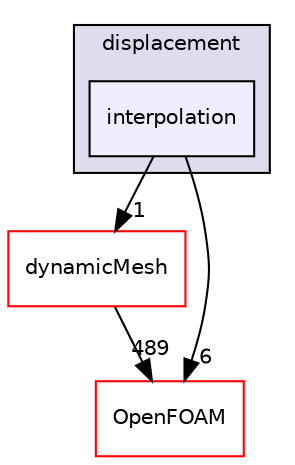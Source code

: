 digraph "src/fvMotionSolver/fvMotionSolvers/displacement/interpolation" {
  bgcolor=transparent;
  compound=true
  node [ fontsize="10", fontname="Helvetica"];
  edge [ labelfontsize="10", labelfontname="Helvetica"];
  subgraph clusterdir_6a2ca20b7e249992f3025a0ff36004ca {
    graph [ bgcolor="#ddddee", pencolor="black", label="displacement" fontname="Helvetica", fontsize="10", URL="dir_6a2ca20b7e249992f3025a0ff36004ca.html"]
  dir_47c76af5b7e97029b679043b5dd3b7fb [shape=box, label="interpolation", style="filled", fillcolor="#eeeeff", pencolor="black", URL="dir_47c76af5b7e97029b679043b5dd3b7fb.html"];
  }
  dir_63742796c427c97a292c80f7db71da36 [shape=box label="dynamicMesh" color="red" URL="dir_63742796c427c97a292c80f7db71da36.html"];
  dir_c5473ff19b20e6ec4dfe5c310b3778a8 [shape=box label="OpenFOAM" color="red" URL="dir_c5473ff19b20e6ec4dfe5c310b3778a8.html"];
  dir_63742796c427c97a292c80f7db71da36->dir_c5473ff19b20e6ec4dfe5c310b3778a8 [headlabel="489", labeldistance=1.5 headhref="dir_000803_001898.html"];
  dir_47c76af5b7e97029b679043b5dd3b7fb->dir_63742796c427c97a292c80f7db71da36 [headlabel="1", labeldistance=1.5 headhref="dir_001283_000803.html"];
  dir_47c76af5b7e97029b679043b5dd3b7fb->dir_c5473ff19b20e6ec4dfe5c310b3778a8 [headlabel="6", labeldistance=1.5 headhref="dir_001283_001898.html"];
}
